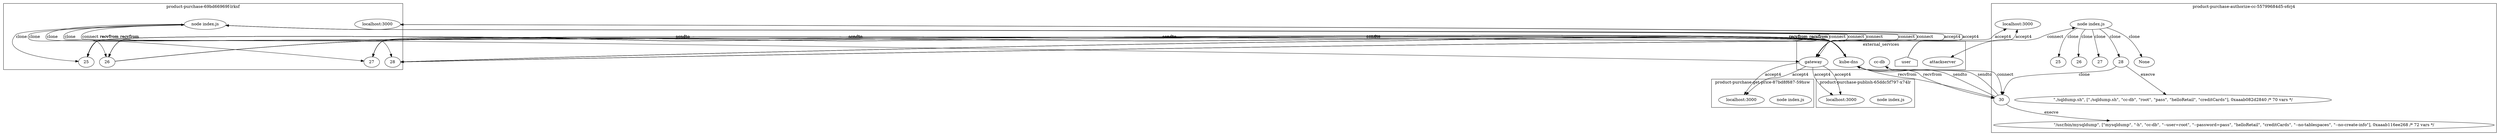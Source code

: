 digraph G {
	subgraph "cluster_ product-purchase-69bd66969f-lrksf " {
		label=" product-purchase-69bd66969f-lrksf "
		92338 [label="node index.js"]
		"product-purchase_localhost_3000" [label="localhost:3000"]
		"product-purchase_localhost_3000" [label="localhost:3000"]
		92338 -> 96677 [label=clone]
		92338 -> 96686 [label=clone]
		92338 -> 96681 [label=clone]
		92338 -> 96695 [label=clone]
		96677 [label=25]
		96686 [label=26]
		96681 [label=27]
		96695 [label=28]
	}
	subgraph "cluster_ product-purchase-get-price-87bd8f687-59hsw " {
		label=" product-purchase-get-price-87bd8f687-59hsw "
		93197 [label="node index.js"]
		"product-purchase-get-price_localhost_3000" [label="localhost:3000"]
		"product-purchase-get-price_localhost_3000" [label="localhost:3000"]
	}
	subgraph "cluster_ product-purchase-publish-65ddc5f797-x74lr " {
		label=" product-purchase-publish-65ddc5f797-x74lr "
		94324 [label="node index.js"]
		"product-purchase-publish_localhost_3000" [label="localhost:3000"]
		"product-purchase-publish_localhost_3000" [label="localhost:3000"]
	}
	subgraph "cluster_ product-purchase-authorize-cc-55799684d5-s6rj4 " {
		label=" product-purchase-authorize-cc-55799684d5-s6rj4 "
		95666 [label="node index.js"]
		"product-purchase-authorize-cc_localhost_3000" [label="localhost:3000"]
		"product-purchase-authorize-cc_localhost_3000" [label="localhost:3000"]
		95666 -> 96880 [label=clone]
		95666 -> 96875 [label=clone]
		95666 -> 96887 [label=clone]
		95666 -> 96955 [label=clone]
		95666 -> None [label=clone]
		96880 [label=25]
		96875 [label=26]
		96887 [label=27]
		96955 [label=28]
		" product-purchase-authorize-cc-55799684d5-s6rj4 _./sqldump.sh cc-db root pass helloRetail creditCards" [label="\"./sqldump.sh\", [\"./sqldump.sh\", \"cc-db\", \"root\", \"pass\", \"helloRetail\", \"creditCards\"], 0xaaab082d2840 /* 70 vars */"]
		96955 -> " product-purchase-authorize-cc-55799684d5-s6rj4 _./sqldump.sh cc-db root pass helloRetail creditCards" [label=execve]
		96955 -> 96962 [label=clone]
		96962 [label=30]
		" product-purchase-authorize-cc-55799684d5-s6rj4 _mysqldump -h cc-db --user=root --password=pass helloRetail creditCards --no-tablespaces --no-create-info" [label="\"/usr/bin/mysqldump\", [\"mysqldump\", \"-h\", \"cc-db\", \"--user=root\", \"--password=pass\", \"helloRetail\", \"creditCards\", \"--no-tablespaces\", \"--no-create-info\"], 0xaaab116ee268 /* 72 vars */"]
		96962 -> " product-purchase-authorize-cc-55799684d5-s6rj4 _mysqldump -h cc-db --user=root --password=pass helloRetail creditCards --no-tablespaces --no-create-info" [label=execve]
	}
	subgraph cluster_services {
		label=external_services
		user [shape=house]
		user -> "product-purchase_localhost_3000" [label=accept4]
		user -> "product-purchase_localhost_3000" [label=accept4]
		"10.107.89.58_8080" [label=gateway]
		92338 -> "10.107.89.58_8080" [label=connect dir=both]
		"10.107.89.58_8080" [label=gateway]
		92338 -> "10.107.89.58_8080" [label=connect dir=both]
		"10.107.89.58_8080" [label=gateway]
		92338 -> "10.107.89.58_8080" [label=connect dir=both]
		"10.107.89.58_8080" [label=gateway]
		92338 -> "10.107.89.58_8080" [label=connect dir=both]
		"10.107.89.58_8080" [label=gateway]
		92338 -> "10.107.89.58_8080" [label=connect dir=both]
		"10.107.89.58_8080" [label=gateway]
		92338 -> "10.107.89.58_8080" [label=connect dir=both]
		"10.96.0.10_53" [label="kube-dns"]
		96677 -> "10.96.0.10_53" [label=sendto]
		"10.96.0.10_53" [label="kube-dns"]
		96677 -> "10.96.0.10_53" [label=sendto]
		"10.96.0.10_53" [label="kube-dns"]
		"10.96.0.10_53" -> 96677 [label=recvfrom]
		"10.96.0.10_53" [label="kube-dns"]
		"10.96.0.10_53" -> 96677 [label=recvfrom]
		"10.96.0.10_53" [label="kube-dns"]
		96677 -> "10.96.0.10_53" [label=sendto]
		"10.96.0.10_53" [label="kube-dns"]
		96677 -> "10.96.0.10_53" [label=sendto]
		"10.96.0.10_53" [label="kube-dns"]
		"10.96.0.10_53" -> 96677 [label=recvfrom]
		"10.96.0.10_53" [label="kube-dns"]
		"10.96.0.10_53" -> 96677 [label=recvfrom]
		"10.96.0.10_53" [label="kube-dns"]
		96677 -> "10.96.0.10_53" [label=sendto]
		"10.96.0.10_53" [label="kube-dns"]
		96677 -> "10.96.0.10_53" [label=sendto]
		"10.96.0.10_53" [label="kube-dns"]
		"10.96.0.10_53" -> 96677 [label=recvfrom]
		"10.96.0.10_53" [label="kube-dns"]
		"10.96.0.10_53" -> 96677 [label=recvfrom]
		"10.96.0.10_53" [label="kube-dns"]
		96677 -> "10.96.0.10_53" [label=sendto]
		"10.96.0.10_53" [label="kube-dns"]
		96677 -> "10.96.0.10_53" [label=sendto]
		"10.96.0.10_53" [label="kube-dns"]
		"10.96.0.10_53" -> 96677 [label=recvfrom]
		"10.96.0.10_53" [label="kube-dns"]
		"10.96.0.10_53" -> 96677 [label=recvfrom]
		"10.96.0.10_53" [label="kube-dns"]
		96677 -> "10.96.0.10_53" [label=sendto]
		"10.96.0.10_53" [label="kube-dns"]
		96677 -> "10.96.0.10_53" [label=sendto]
		"10.96.0.10_53" [label="kube-dns"]
		"10.96.0.10_53" -> 96677 [label=recvfrom]
		"10.96.0.10_53" [label="kube-dns"]
		"10.96.0.10_53" -> 96677 [label=recvfrom]
		"10.96.0.10_53" [label="kube-dns"]
		96677 -> "10.96.0.10_53" [label=sendto]
		"10.96.0.10_53" [label="kube-dns"]
		96677 -> "10.96.0.10_53" [label=sendto]
		"10.96.0.10_53" [label="kube-dns"]
		"10.96.0.10_53" -> 96677 [label=recvfrom]
		"10.96.0.10_53" [label="kube-dns"]
		"10.96.0.10_53" -> 96677 [label=recvfrom]
		"10.96.0.10_53" [label="kube-dns"]
		96677 -> "10.96.0.10_53" [label=sendto]
		"10.96.0.10_53" [label="kube-dns"]
		96677 -> "10.96.0.10_53" [label=sendto]
		"10.96.0.10_53" [label="kube-dns"]
		"10.96.0.10_53" -> 96677 [label=recvfrom]
		"10.96.0.10_53" [label="kube-dns"]
		"10.96.0.10_53" -> 96677 [label=recvfrom]
		"10.96.0.10_53" [label="kube-dns"]
		96677 -> "10.96.0.10_53" [label=sendto]
		"10.96.0.10_53" [label="kube-dns"]
		96677 -> "10.96.0.10_53" [label=sendto]
		"10.96.0.10_53" [label="kube-dns"]
		"10.96.0.10_53" -> 96677 [label=recvfrom]
		"10.96.0.10_53" [label="kube-dns"]
		"10.96.0.10_53" -> 96677 [label=recvfrom]
		"10.96.0.10_53" [label="kube-dns"]
		96686 -> "10.96.0.10_53" [label=sendto]
		"10.96.0.10_53" [label="kube-dns"]
		96686 -> "10.96.0.10_53" [label=sendto]
		"10.96.0.10_53" [label="kube-dns"]
		"10.96.0.10_53" -> 96686 [label=recvfrom]
		"10.96.0.10_53" [label="kube-dns"]
		"10.96.0.10_53" -> 96686 [label=recvfrom]
		"10.96.0.10_53" [label="kube-dns"]
		96686 -> "10.96.0.10_53" [label=sendto]
		"10.96.0.10_53" [label="kube-dns"]
		96686 -> "10.96.0.10_53" [label=sendto]
		"10.96.0.10_53" [label="kube-dns"]
		"10.96.0.10_53" -> 96686 [label=recvfrom]
		"10.96.0.10_53" [label="kube-dns"]
		"10.96.0.10_53" -> 96686 [label=recvfrom]
		"10.96.0.10_53" [label="kube-dns"]
		96686 -> "10.96.0.10_53" [label=sendto]
		"10.96.0.10_53" [label="kube-dns"]
		96686 -> "10.96.0.10_53" [label=sendto]
		"10.96.0.10_53" [label="kube-dns"]
		"10.96.0.10_53" -> 96686 [label=recvfrom]
		"10.96.0.10_53" [label="kube-dns"]
		"10.96.0.10_53" -> 96686 [label=recvfrom]
		"10.96.0.10_53" [label="kube-dns"]
		96686 -> "10.96.0.10_53" [label=sendto]
		"10.96.0.10_53" [label="kube-dns"]
		96686 -> "10.96.0.10_53" [label=sendto]
		"10.96.0.10_53" [label="kube-dns"]
		"10.96.0.10_53" -> 96686 [label=recvfrom]
		"10.96.0.10_53" [label="kube-dns"]
		"10.96.0.10_53" -> 96686 [label=recvfrom]
		"10.96.0.10_53" [label="kube-dns"]
		96681 -> "10.96.0.10_53" [label=sendto]
		"10.96.0.10_53" [label="kube-dns"]
		96681 -> "10.96.0.10_53" [label=sendto]
		"10.96.0.10_53" [label="kube-dns"]
		"10.96.0.10_53" -> 96681 [label=recvfrom]
		"10.96.0.10_53" [label="kube-dns"]
		"10.96.0.10_53" -> 96681 [label=recvfrom]
		"10.96.0.10_53" [label="kube-dns"]
		96681 -> "10.96.0.10_53" [label=sendto]
		"10.96.0.10_53" [label="kube-dns"]
		96681 -> "10.96.0.10_53" [label=sendto]
		"10.96.0.10_53" [label="kube-dns"]
		"10.96.0.10_53" -> 96681 [label=recvfrom]
		"10.96.0.10_53" [label="kube-dns"]
		"10.96.0.10_53" -> 96681 [label=recvfrom]
		"10.96.0.10_53" [label="kube-dns"]
		96681 -> "10.96.0.10_53" [label=sendto]
		"10.96.0.10_53" [label="kube-dns"]
		96681 -> "10.96.0.10_53" [label=sendto]
		"10.96.0.10_53" [label="kube-dns"]
		"10.96.0.10_53" -> 96681 [label=recvfrom]
		"10.96.0.10_53" [label="kube-dns"]
		"10.96.0.10_53" -> 96681 [label=recvfrom]
		"10.96.0.10_53" [label="kube-dns"]
		96681 -> "10.96.0.10_53" [label=sendto]
		"10.96.0.10_53" [label="kube-dns"]
		96681 -> "10.96.0.10_53" [label=sendto]
		"10.96.0.10_53" [label="kube-dns"]
		"10.96.0.10_53" -> 96681 [label=recvfrom]
		"10.96.0.10_53" [label="kube-dns"]
		"10.96.0.10_53" -> 96681 [label=recvfrom]
		"10.96.0.10_53" [label="kube-dns"]
		96681 -> "10.96.0.10_53" [label=sendto]
		"10.96.0.10_53" [label="kube-dns"]
		96681 -> "10.96.0.10_53" [label=sendto]
		"10.96.0.10_53" [label="kube-dns"]
		"10.96.0.10_53" -> 96681 [label=recvfrom]
		"10.96.0.10_53" [label="kube-dns"]
		"10.96.0.10_53" -> 96681 [label=recvfrom]
		"10.96.0.10_53" [label="kube-dns"]
		96681 -> "10.96.0.10_53" [label=sendto]
		"10.96.0.10_53" [label="kube-dns"]
		96681 -> "10.96.0.10_53" [label=sendto]
		"10.96.0.10_53" [label="kube-dns"]
		"10.96.0.10_53" -> 96681 [label=recvfrom]
		"10.96.0.10_53" [label="kube-dns"]
		"10.96.0.10_53" -> 96681 [label=recvfrom]
		"10.96.0.10_53" [label="kube-dns"]
		96681 -> "10.96.0.10_53" [label=sendto]
		"10.96.0.10_53" [label="kube-dns"]
		96681 -> "10.96.0.10_53" [label=sendto]
		"10.96.0.10_53" [label="kube-dns"]
		"10.96.0.10_53" -> 96681 [label=recvfrom]
		"10.96.0.10_53" [label="kube-dns"]
		"10.96.0.10_53" -> 96681 [label=recvfrom]
		"10.96.0.10_53" [label="kube-dns"]
		96681 -> "10.96.0.10_53" [label=sendto]
		"10.96.0.10_53" [label="kube-dns"]
		96681 -> "10.96.0.10_53" [label=sendto]
		"10.96.0.10_53" [label="kube-dns"]
		"10.96.0.10_53" -> 96681 [label=recvfrom]
		"10.96.0.10_53" [label="kube-dns"]
		"10.96.0.10_53" -> 96681 [label=recvfrom]
		"10.96.0.10_53" [label="kube-dns"]
		96695 -> "10.96.0.10_53" [label=sendto]
		"10.96.0.10_53" [label="kube-dns"]
		96695 -> "10.96.0.10_53" [label=sendto]
		"10.96.0.10_53" [label="kube-dns"]
		"10.96.0.10_53" -> 96695 [label=recvfrom]
		"10.96.0.10_53" [label="kube-dns"]
		"10.96.0.10_53" -> 96695 [label=recvfrom]
		"10.96.0.10_53" [label="kube-dns"]
		96695 -> "10.96.0.10_53" [label=sendto]
		"10.96.0.10_53" [label="kube-dns"]
		96695 -> "10.96.0.10_53" [label=sendto]
		"10.96.0.10_53" [label="kube-dns"]
		"10.96.0.10_53" -> 96695 [label=recvfrom]
		"10.96.0.10_53" [label="kube-dns"]
		"10.96.0.10_53" -> 96695 [label=recvfrom]
		"10.96.0.10_53" [label="kube-dns"]
		96695 -> "10.96.0.10_53" [label=sendto]
		"10.96.0.10_53" [label="kube-dns"]
		96695 -> "10.96.0.10_53" [label=sendto]
		"10.96.0.10_53" [label="kube-dns"]
		"10.96.0.10_53" -> 96695 [label=recvfrom]
		"10.96.0.10_53" [label="kube-dns"]
		"10.96.0.10_53" -> 96695 [label=recvfrom]
		"10.96.0.10_53" [label="kube-dns"]
		96695 -> "10.96.0.10_53" [label=sendto]
		"10.96.0.10_53" [label="kube-dns"]
		96695 -> "10.96.0.10_53" [label=sendto]
		"10.96.0.10_53" [label="kube-dns"]
		"10.96.0.10_53" -> 96695 [label=recvfrom]
		"10.96.0.10_53" [label="kube-dns"]
		"10.96.0.10_53" -> 96695 [label=recvfrom]
		"10.107.89.58_8080" -> "product-purchase-get-price_localhost_3000" [label=accept4]
		"10.107.89.58_8080" -> "product-purchase-get-price_localhost_3000" [label=accept4]
		"10.107.89.58_8080" -> "product-purchase-publish_localhost_3000" [label=accept4]
		"10.107.89.58_8080" -> "product-purchase-publish_localhost_3000" [label=accept4]
		"10.107.89.58_8080" -> "product-purchase-authorize-cc_localhost_3000" [label=accept4]
		"10.107.89.58_8080" -> "product-purchase-authorize-cc_localhost_3000" [label=accept4]
		"10.102.152.149_8889" [label=attackserver]
		95666 -> "10.102.152.149_8889" [label=connect dir=both]
		"10.96.0.10_53" [label="kube-dns"]
		96962 -> "10.96.0.10_53" [label=sendto]
		"10.96.0.10_53" [label="kube-dns"]
		96962 -> "10.96.0.10_53" [label=sendto]
		"10.96.0.10_53" [label="kube-dns"]
		"10.96.0.10_53" -> 96962 [label=recvfrom]
		"10.96.0.10_53" [label="kube-dns"]
		"10.96.0.10_53" -> 96962 [label=recvfrom]
		"10.109.125.106_3306" [label="cc-db"]
		96962 -> "10.109.125.106_3306" [label=connect dir=both]
	}
}
